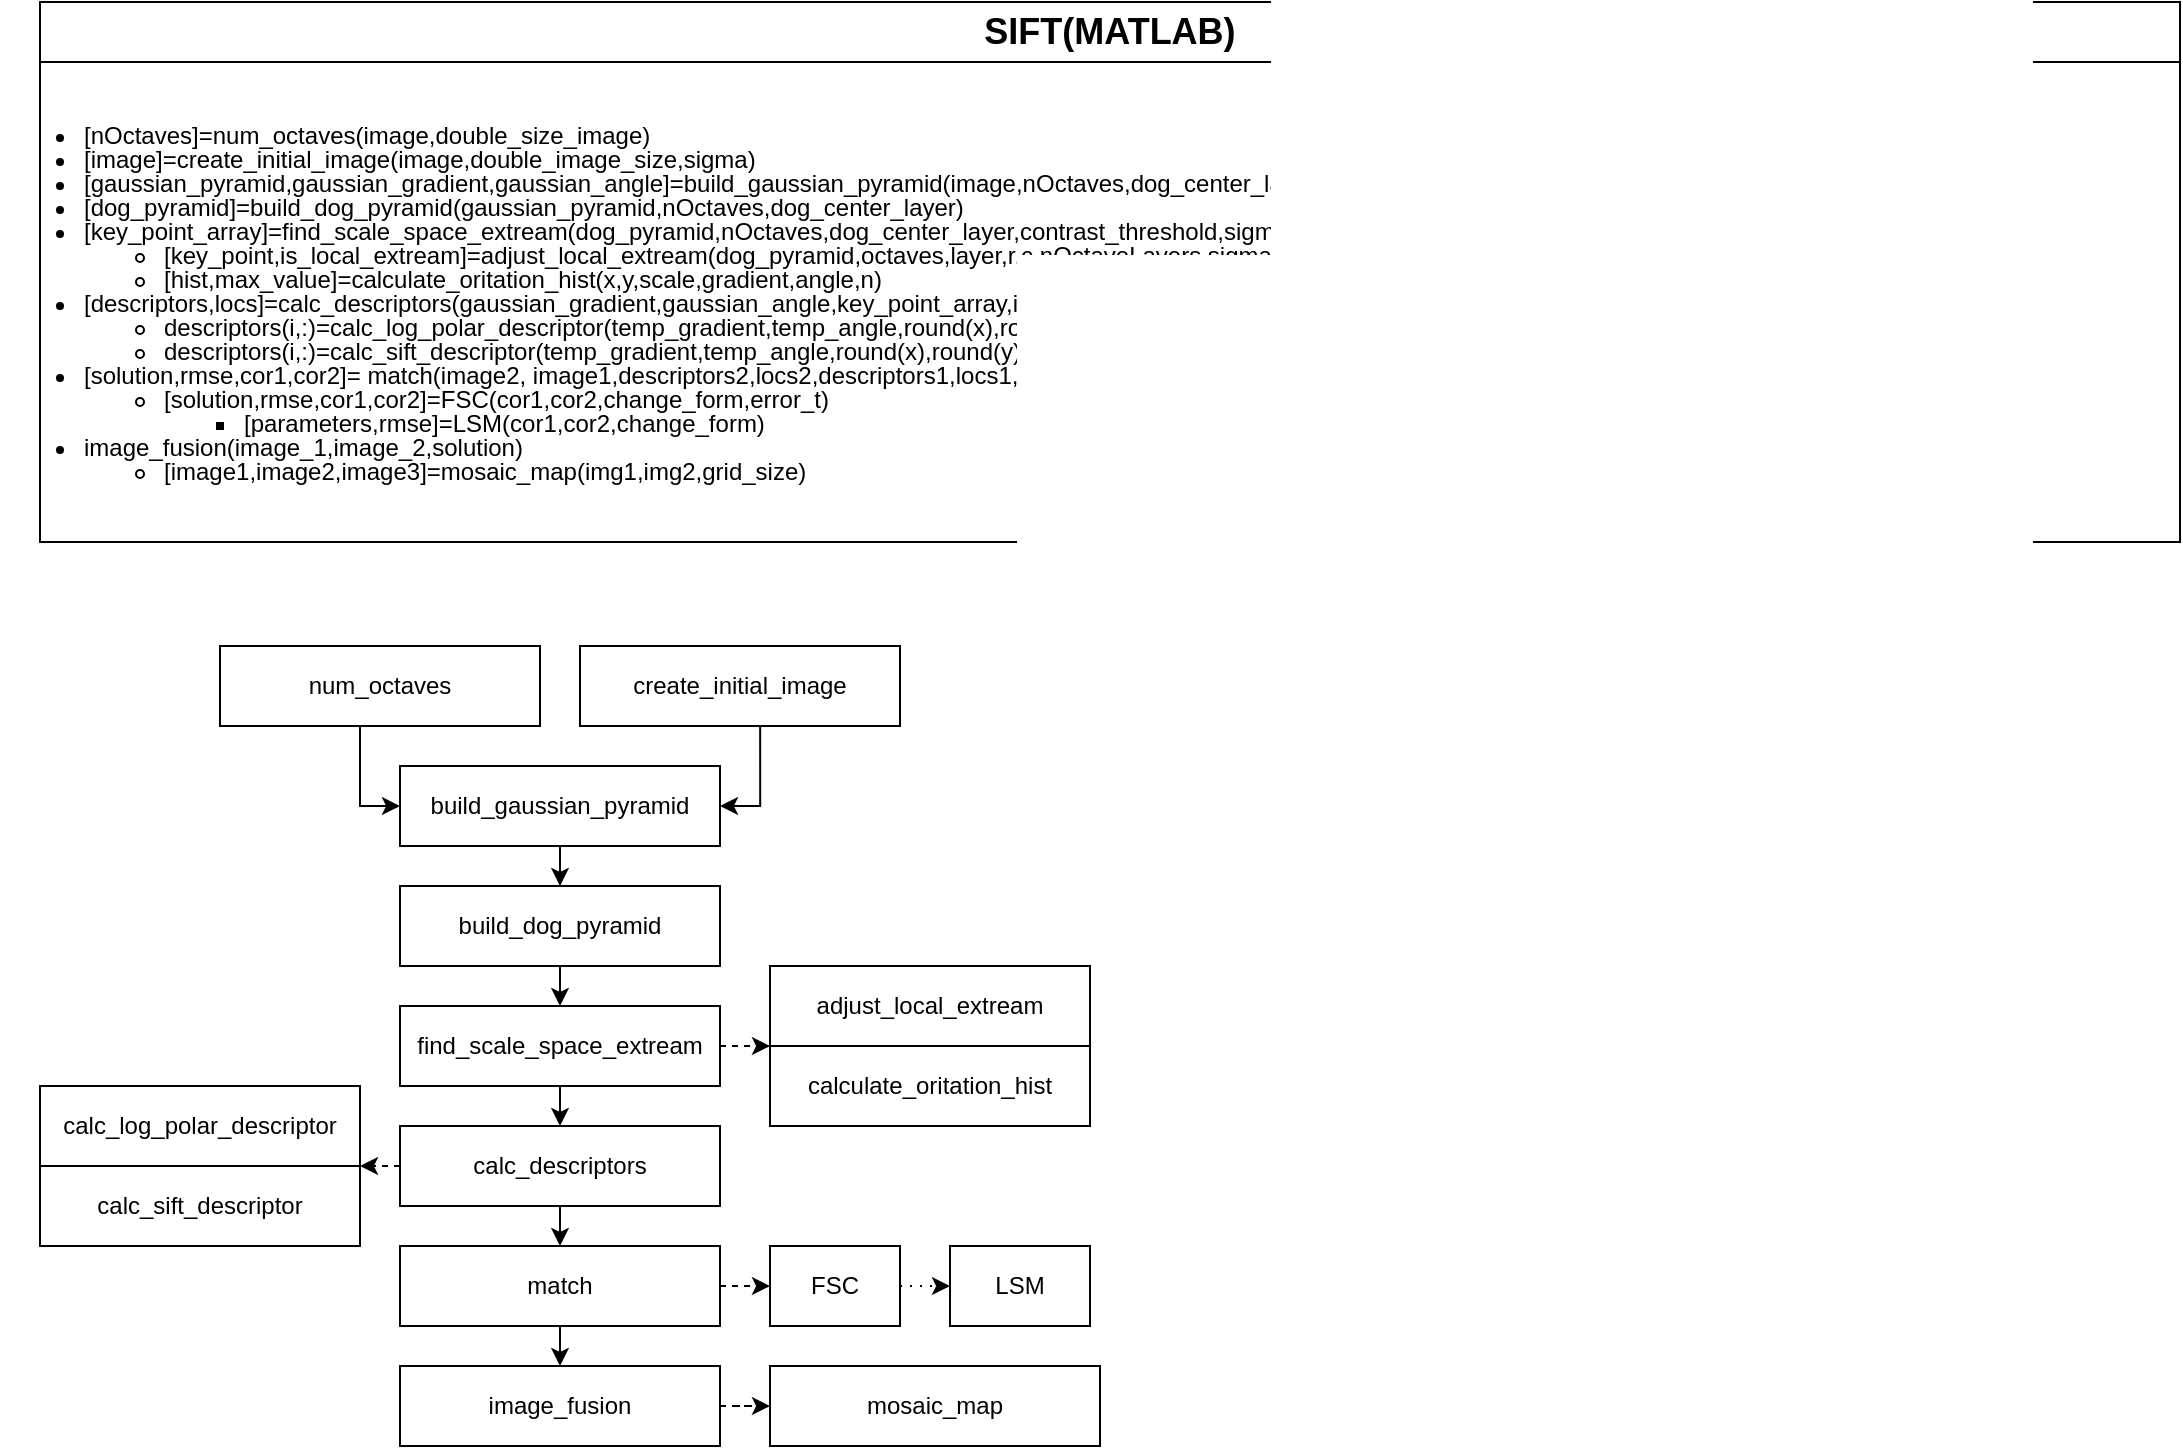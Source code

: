 <mxfile version="24.0.7" type="github">
  <diagram name="第 1 页" id="wE8Msh8U6or0rRmldTZ4">
    <mxGraphModel dx="1520" dy="769" grid="1" gridSize="10" guides="1" tooltips="1" connect="1" arrows="1" fold="1" page="1" pageScale="1" pageWidth="1169" pageHeight="827" math="0" shadow="0">
      <root>
        <mxCell id="0" />
        <mxCell id="1" parent="0" />
        <mxCell id="Of1BTpybml31U4D-7XKG-12" value="&lt;ul style=&quot;line-height: 100%;&quot;&gt;&lt;li&gt;[nOctaves]=num_octaves(image,double_size_image)&lt;/li&gt;&lt;li&gt;[image]=create_initial_image(image,double_image_size,sigma)&lt;/li&gt;&lt;li&gt;[gaussian_pyramid,gaussian_gradient,gaussian_angle]=build_gaussian_pyramid(image,nOctaves,dog_center_layer,sigma)&lt;/li&gt;&lt;li&gt;[dog_pyramid]=build_dog_pyramid(gaussian_pyramid,nOctaves,dog_center_layer)&lt;/li&gt;&lt;li&gt;[key_point_array]=find_scale_space_extream(dog_pyramid,nOctaves,dog_center_layer,contrast_threshold,sigma,edge_threshold,gaussian_gradient,gaussian_angle)&lt;/li&gt;&lt;ul&gt;&lt;li&gt;[key_point,is_local_extream]=adjust_local_extream(dog_pyramid,octaves,layer,r,c,nOctaveLayers,sigma,contrast_threshold,edge_threshold)&lt;/li&gt;&lt;li&gt;[hist,max_value]=calculate_oritation_hist(x,y,scale,gradient,angle,n)&lt;/li&gt;&lt;/ul&gt;&lt;li&gt;[descriptors,locs]=calc_descriptors(gaussian_gradient,gaussian_angle,key_point_array,is_double_size,is_sift_or_log)&lt;/li&gt;&lt;ul&gt;&lt;li&gt;descriptors(i,:)=calc_log_polar_descriptor(temp_gradient,temp_angle,round(x),round(y),scale,main_angle,d,n)&lt;/li&gt;&lt;li&gt;descriptors(i,:)=calc_sift_descriptor(temp_gradient,temp_angle,round(x),round(y),scale,main_angle,d,n)&lt;/li&gt;&lt;/ul&gt;&lt;li&gt;[solution,rmse,cor1,cor2]= match(image2, image1,descriptors2,locs2,descriptors1,locs1,change_form)&lt;/li&gt;&lt;ul&gt;&lt;li&gt;[solution,rmse,cor1,cor2]=FSC(cor1,cor2,change_form,error_t)&lt;br&gt;&lt;/li&gt;&lt;ul&gt;&lt;li&gt;[parameters,rmse]=LSM(cor1,cor2,change_form)&lt;br&gt;&lt;/li&gt;&lt;/ul&gt;&lt;/ul&gt;&lt;li&gt;image_fusion(image_1,image_2,solution)&lt;br&gt;&lt;/li&gt;&lt;ul&gt;&lt;li&gt;[image1,image2,image3]=mosaic_map(img1,img2,grid_size)&lt;br&gt;&lt;/li&gt;&lt;/ul&gt;&lt;/ul&gt;" style="text;html=1;align=left;verticalAlign=middle;whiteSpace=wrap;rounded=0;labelBackgroundColor=none;" vertex="1" parent="1">
          <mxGeometry x="20" y="148" width="970" height="80" as="geometry" />
        </mxCell>
        <mxCell id="Of1BTpybml31U4D-7XKG-13" value="&lt;font style=&quot;font-size: 18px;&quot;&gt;SIFT(MATLAB)&lt;/font&gt;" style="swimlane;whiteSpace=wrap;html=1;startSize=30;labelBackgroundColor=none;" vertex="1" parent="1">
          <mxGeometry x="40" y="38" width="1070" height="270" as="geometry" />
        </mxCell>
        <mxCell id="Of1BTpybml31U4D-7XKG-40" value="" style="edgeStyle=orthogonalEdgeStyle;rounded=0;orthogonalLoop=1;jettySize=auto;html=1;exitX=0.563;exitY=0.952;exitDx=0;exitDy=0;exitPerimeter=0;labelBackgroundColor=none;fontColor=default;" edge="1" parent="1" source="Of1BTpybml31U4D-7XKG-19" target="Of1BTpybml31U4D-7XKG-34">
          <mxGeometry relative="1" as="geometry">
            <Array as="points">
              <mxPoint x="400" y="440" />
            </Array>
          </mxGeometry>
        </mxCell>
        <mxCell id="Of1BTpybml31U4D-7XKG-19" value="&lt;span style=&quot;text-align: left;&quot;&gt;&lt;font style=&quot;font-size: 12px;&quot;&gt;create_initial_image&lt;/font&gt;&lt;/span&gt;" style="whiteSpace=wrap;html=1;rounded=0;labelBackgroundColor=none;" vertex="1" parent="1">
          <mxGeometry x="310" y="360" width="160" height="40" as="geometry" />
        </mxCell>
        <mxCell id="Of1BTpybml31U4D-7XKG-22" value="&lt;span style=&quot;text-align: left;&quot;&gt;calculate_oritation_hist&lt;/span&gt;" style="rounded=0;whiteSpace=wrap;html=1;labelBackgroundColor=none;" vertex="1" parent="1">
          <mxGeometry x="405" y="560" width="160" height="40" as="geometry" />
        </mxCell>
        <mxCell id="Of1BTpybml31U4D-7XKG-52" style="edgeStyle=orthogonalEdgeStyle;rounded=0;orthogonalLoop=1;jettySize=auto;html=1;exitX=0.5;exitY=1;exitDx=0;exitDy=0;entryX=0.5;entryY=0;entryDx=0;entryDy=0;labelBackgroundColor=none;fontColor=default;" edge="1" parent="1" source="Of1BTpybml31U4D-7XKG-23" target="Of1BTpybml31U4D-7XKG-26">
          <mxGeometry relative="1" as="geometry" />
        </mxCell>
        <mxCell id="Of1BTpybml31U4D-7XKG-23" value="&lt;span style=&quot;text-align: left;&quot;&gt;calc_descriptors&lt;/span&gt;" style="rounded=0;whiteSpace=wrap;html=1;labelBackgroundColor=none;" vertex="1" parent="1">
          <mxGeometry x="220" y="600" width="160" height="40" as="geometry" />
        </mxCell>
        <mxCell id="Of1BTpybml31U4D-7XKG-24" value="&lt;span style=&quot;text-align: left;&quot;&gt;calc_log_polar_descriptor&lt;/span&gt;" style="rounded=0;whiteSpace=wrap;html=1;labelBackgroundColor=none;" vertex="1" parent="1">
          <mxGeometry x="40" y="580" width="160" height="40" as="geometry" />
        </mxCell>
        <mxCell id="Of1BTpybml31U4D-7XKG-25" value="&lt;span style=&quot;text-align: left;&quot;&gt;calc_sift_descriptor&lt;/span&gt;" style="rounded=0;whiteSpace=wrap;html=1;labelBackgroundColor=none;" vertex="1" parent="1">
          <mxGeometry x="40" y="620" width="160" height="40" as="geometry" />
        </mxCell>
        <mxCell id="Of1BTpybml31U4D-7XKG-47" style="edgeStyle=orthogonalEdgeStyle;rounded=0;orthogonalLoop=1;jettySize=auto;html=1;exitX=1;exitY=0.5;exitDx=0;exitDy=0;entryX=0;entryY=0.5;entryDx=0;entryDy=0;dashed=1;labelBackgroundColor=none;fontColor=default;" edge="1" parent="1" source="Of1BTpybml31U4D-7XKG-26" target="Of1BTpybml31U4D-7XKG-27">
          <mxGeometry relative="1" as="geometry" />
        </mxCell>
        <mxCell id="Of1BTpybml31U4D-7XKG-53" style="edgeStyle=orthogonalEdgeStyle;rounded=0;orthogonalLoop=1;jettySize=auto;html=1;exitX=0.5;exitY=1;exitDx=0;exitDy=0;entryX=0.5;entryY=0;entryDx=0;entryDy=0;labelBackgroundColor=none;fontColor=default;" edge="1" parent="1" source="Of1BTpybml31U4D-7XKG-26" target="Of1BTpybml31U4D-7XKG-29">
          <mxGeometry relative="1" as="geometry" />
        </mxCell>
        <mxCell id="Of1BTpybml31U4D-7XKG-26" value="&lt;span style=&quot;text-align: left;&quot;&gt;match&lt;/span&gt;" style="rounded=0;whiteSpace=wrap;html=1;labelBackgroundColor=none;" vertex="1" parent="1">
          <mxGeometry x="220" y="660" width="160" height="40" as="geometry" />
        </mxCell>
        <mxCell id="Of1BTpybml31U4D-7XKG-46" style="edgeStyle=orthogonalEdgeStyle;rounded=0;orthogonalLoop=1;jettySize=auto;html=1;exitX=1;exitY=0.5;exitDx=0;exitDy=0;entryX=0;entryY=0.5;entryDx=0;entryDy=0;dashed=1;dashPattern=1 4;strokeWidth=1;labelBackgroundColor=none;fontColor=default;" edge="1" parent="1" source="Of1BTpybml31U4D-7XKG-27" target="Of1BTpybml31U4D-7XKG-28">
          <mxGeometry relative="1" as="geometry" />
        </mxCell>
        <mxCell id="Of1BTpybml31U4D-7XKG-27" value="&lt;span style=&quot;text-align: left;&quot;&gt;FSC&lt;/span&gt;" style="rounded=0;whiteSpace=wrap;html=1;labelBackgroundColor=none;" vertex="1" parent="1">
          <mxGeometry x="405" y="660" width="65" height="40" as="geometry" />
        </mxCell>
        <mxCell id="Of1BTpybml31U4D-7XKG-28" value="&lt;span style=&quot;text-align: left;&quot;&gt;LSM&lt;/span&gt;" style="rounded=0;whiteSpace=wrap;html=1;labelBackgroundColor=none;" vertex="1" parent="1">
          <mxGeometry x="495" y="660" width="70" height="40" as="geometry" />
        </mxCell>
        <mxCell id="Of1BTpybml31U4D-7XKG-49" style="edgeStyle=orthogonalEdgeStyle;rounded=0;orthogonalLoop=1;jettySize=auto;html=1;entryX=0;entryY=0.5;entryDx=0;entryDy=0;dashed=1;labelBackgroundColor=none;fontColor=default;" edge="1" parent="1" source="Of1BTpybml31U4D-7XKG-29" target="Of1BTpybml31U4D-7XKG-30">
          <mxGeometry relative="1" as="geometry" />
        </mxCell>
        <mxCell id="Of1BTpybml31U4D-7XKG-29" value="&lt;span style=&quot;text-align: left;&quot;&gt;image_fusion&lt;/span&gt;" style="rounded=0;whiteSpace=wrap;html=1;labelBackgroundColor=none;" vertex="1" parent="1">
          <mxGeometry x="220" y="720" width="160" height="40" as="geometry" />
        </mxCell>
        <mxCell id="Of1BTpybml31U4D-7XKG-30" value="&lt;span style=&quot;text-align: left;&quot;&gt;&lt;font style=&quot;font-size: 12px;&quot;&gt;mosaic_map&lt;/font&gt;&lt;/span&gt;" style="rounded=0;whiteSpace=wrap;html=1;labelBackgroundColor=none;" vertex="1" parent="1">
          <mxGeometry x="405" y="720" width="165" height="40" as="geometry" />
        </mxCell>
        <mxCell id="Of1BTpybml31U4D-7XKG-41" value="" style="edgeStyle=orthogonalEdgeStyle;rounded=0;orthogonalLoop=1;jettySize=auto;html=1;entryX=0.5;entryY=0;entryDx=0;entryDy=0;labelBackgroundColor=none;fontColor=default;" edge="1" parent="1" source="Of1BTpybml31U4D-7XKG-34" target="Of1BTpybml31U4D-7XKG-35">
          <mxGeometry relative="1" as="geometry">
            <Array as="points" />
          </mxGeometry>
        </mxCell>
        <mxCell id="Of1BTpybml31U4D-7XKG-34" value="&lt;span style=&quot;text-align: left;&quot;&gt;build_gaussian_pyramid&lt;/span&gt;" style="rounded=0;whiteSpace=wrap;html=1;labelBackgroundColor=none;" vertex="1" parent="1">
          <mxGeometry x="220" y="420" width="160" height="40" as="geometry" />
        </mxCell>
        <mxCell id="Of1BTpybml31U4D-7XKG-50" style="edgeStyle=orthogonalEdgeStyle;rounded=0;orthogonalLoop=1;jettySize=auto;html=1;exitX=0.5;exitY=1;exitDx=0;exitDy=0;entryX=0.5;entryY=0;entryDx=0;entryDy=0;labelBackgroundColor=none;fontColor=default;" edge="1" parent="1" source="Of1BTpybml31U4D-7XKG-35" target="Of1BTpybml31U4D-7XKG-36">
          <mxGeometry relative="1" as="geometry" />
        </mxCell>
        <mxCell id="Of1BTpybml31U4D-7XKG-35" value="&lt;span style=&quot;text-align: left;&quot;&gt;build_dog_pyramid&lt;/span&gt;" style="rounded=0;whiteSpace=wrap;html=1;labelBackgroundColor=none;" vertex="1" parent="1">
          <mxGeometry x="220" y="480" width="160" height="40" as="geometry" />
        </mxCell>
        <mxCell id="Of1BTpybml31U4D-7XKG-51" style="edgeStyle=orthogonalEdgeStyle;rounded=0;orthogonalLoop=1;jettySize=auto;html=1;exitX=0.5;exitY=1;exitDx=0;exitDy=0;entryX=0.5;entryY=0;entryDx=0;entryDy=0;labelBackgroundColor=none;fontColor=default;" edge="1" parent="1" source="Of1BTpybml31U4D-7XKG-36" target="Of1BTpybml31U4D-7XKG-23">
          <mxGeometry relative="1" as="geometry" />
        </mxCell>
        <mxCell id="Of1BTpybml31U4D-7XKG-36" value="&lt;span style=&quot;text-align: left;&quot;&gt;find_scale_space_extream&lt;/span&gt;" style="rounded=0;whiteSpace=wrap;html=1;labelBackgroundColor=none;" vertex="1" parent="1">
          <mxGeometry x="220" y="540" width="160" height="40" as="geometry" />
        </mxCell>
        <mxCell id="Of1BTpybml31U4D-7XKG-37" value="&lt;span style=&quot;text-align: left;&quot;&gt;adjust_local_extream&lt;/span&gt;" style="rounded=0;whiteSpace=wrap;html=1;shadow=0;labelBackgroundColor=none;" vertex="1" parent="1">
          <mxGeometry x="405" y="520" width="160" height="40" as="geometry" />
        </mxCell>
        <mxCell id="Of1BTpybml31U4D-7XKG-39" value="" style="edgeStyle=orthogonalEdgeStyle;rounded=0;orthogonalLoop=1;jettySize=auto;html=1;labelBackgroundColor=none;fontColor=default;" edge="1" parent="1" source="Of1BTpybml31U4D-7XKG-38">
          <mxGeometry relative="1" as="geometry">
            <mxPoint x="220" y="440" as="targetPoint" />
            <Array as="points">
              <mxPoint x="200" y="440" />
              <mxPoint x="220" y="440" />
            </Array>
          </mxGeometry>
        </mxCell>
        <mxCell id="Of1BTpybml31U4D-7XKG-38" value="&lt;span style=&quot;text-align: left;&quot;&gt;num_octaves&lt;/span&gt;" style="whiteSpace=wrap;html=1;rounded=0;labelBackgroundColor=none;" vertex="1" parent="1">
          <mxGeometry x="130" y="360" width="160" height="40" as="geometry" />
        </mxCell>
        <mxCell id="Of1BTpybml31U4D-7XKG-42" value="" style="endArrow=classic;html=1;rounded=0;entryX=0;entryY=1;entryDx=0;entryDy=0;dashed=1;labelBackgroundColor=none;fontColor=default;" edge="1" parent="1" target="Of1BTpybml31U4D-7XKG-37">
          <mxGeometry width="50" height="50" relative="1" as="geometry">
            <mxPoint x="380" y="560" as="sourcePoint" />
            <mxPoint x="410" y="560" as="targetPoint" />
          </mxGeometry>
        </mxCell>
        <mxCell id="Of1BTpybml31U4D-7XKG-43" value="" style="endArrow=classic;html=1;rounded=0;entryX=1;entryY=1;entryDx=0;entryDy=0;exitX=0;exitY=0.5;exitDx=0;exitDy=0;dashed=1;labelBackgroundColor=none;fontColor=default;" edge="1" parent="1" source="Of1BTpybml31U4D-7XKG-23" target="Of1BTpybml31U4D-7XKG-24">
          <mxGeometry width="50" height="50" relative="1" as="geometry">
            <mxPoint x="240" y="670" as="sourcePoint" />
            <mxPoint x="220" y="619" as="targetPoint" />
          </mxGeometry>
        </mxCell>
      </root>
    </mxGraphModel>
  </diagram>
</mxfile>
